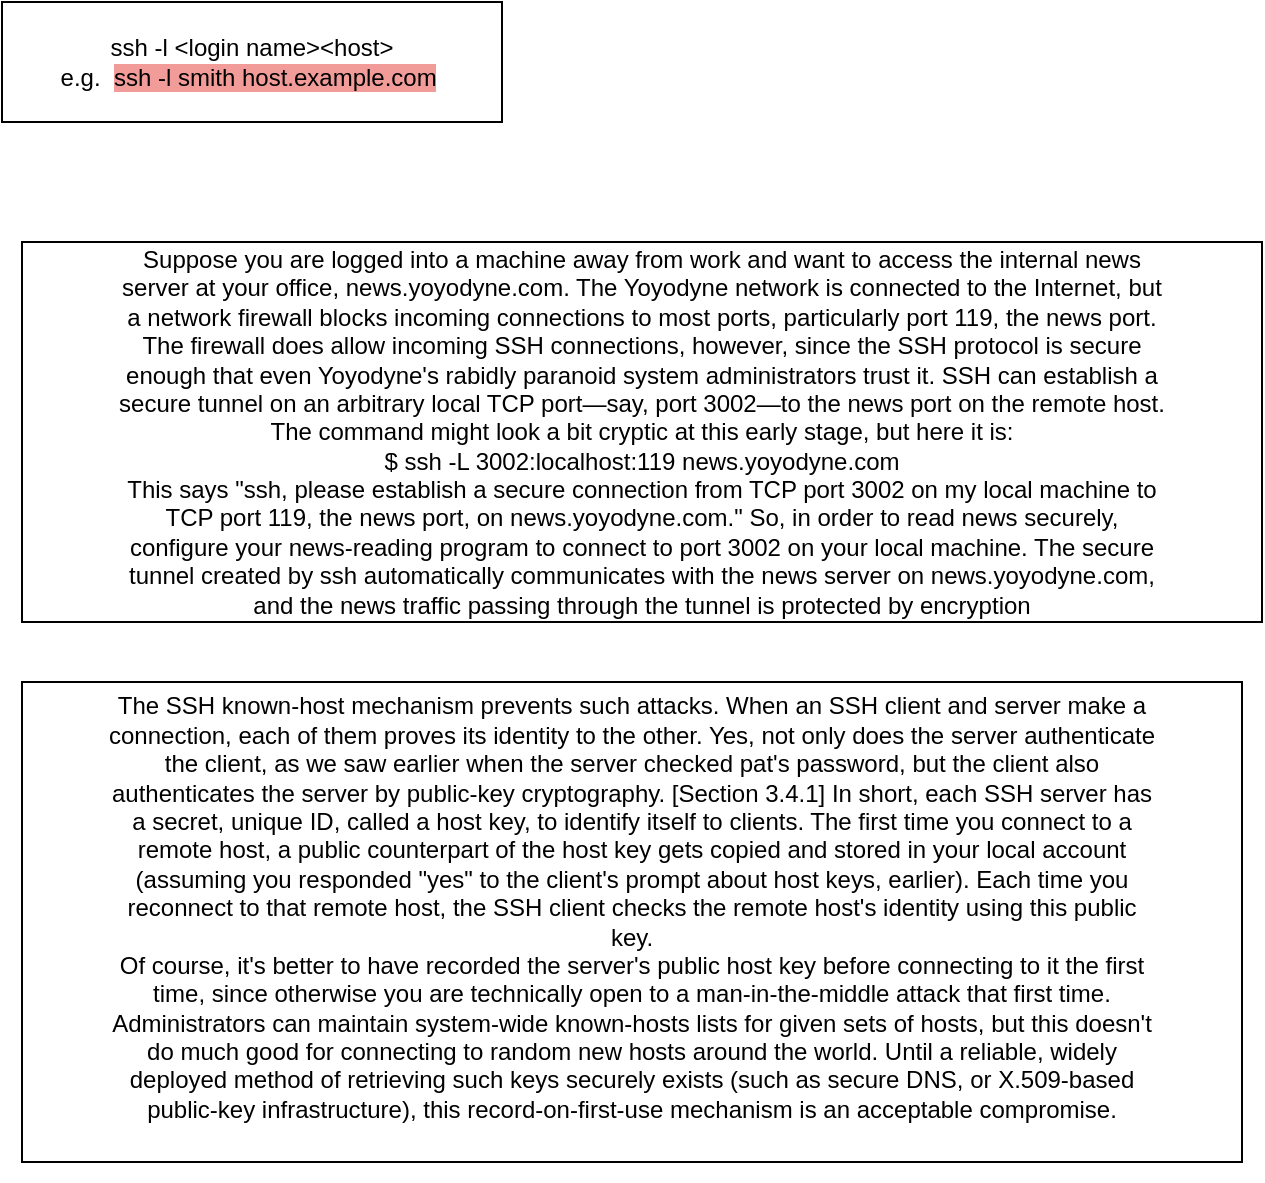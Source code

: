 <mxfile version="24.7.16">
  <diagram name="Page-1" id="UC88z4JvfZ4wH1oZzPjV">
    <mxGraphModel dx="954" dy="592" grid="1" gridSize="10" guides="1" tooltips="1" connect="1" arrows="1" fold="1" page="1" pageScale="1" pageWidth="827" pageHeight="1169" math="0" shadow="0">
      <root>
        <mxCell id="0" />
        <mxCell id="1" parent="0" />
        <mxCell id="y3DCLQSWJDc-LOxWI1N_-1" value="ssh -l &amp;lt;login name&amp;gt;&amp;lt;host&amp;gt;&lt;div&gt;e.g.&amp;nbsp; &lt;span style=&quot;background-color: rgb(241, 156, 153);&quot;&gt;ssh -l smith host.example.com&lt;/span&gt;&amp;nbsp;&lt;/div&gt;" style="rounded=0;whiteSpace=wrap;html=1;" parent="1" vertex="1">
          <mxGeometry x="110" y="70" width="250" height="60" as="geometry" />
        </mxCell>
        <mxCell id="_iTo6d5WVysLLQXhdV3J-1" value="Suppose you are logged into a machine away from work and want to access the internal news&lt;br/&gt;server at your office, news.yoyodyne.com. The Yoyodyne network is connected to the Internet, but&lt;br/&gt;a network firewall blocks incoming connections to most ports, particularly port 119, the news port.&lt;br/&gt;The firewall does allow incoming SSH connections, however, since the SSH protocol is secure&lt;br/&gt;enough that even Yoyodyne&#39;s rabidly paranoid system administrators trust it. SSH can establish a&lt;br/&gt;secure tunnel on an arbitrary local TCP port—say, port 3002—to the news port on the remote host.&lt;br/&gt;The command might look a bit cryptic at this early stage, but here it is:&lt;br/&gt;$ ssh -L 3002:localhost:119 news.yoyodyne.com&lt;br/&gt;This says &quot;ssh, please establish a secure connection from TCP port 3002 on my local machine to&lt;br/&gt;TCP port 119, the news port, on news.yoyodyne.com.&quot; So, in order to read news securely,&lt;br/&gt;configure your news-reading program to connect to port 3002 on your local machine. The secure&lt;br/&gt;tunnel created by ssh automatically communicates with the news server on news.yoyodyne.com,&lt;br/&gt;and the news traffic passing through the tunnel is protected by encryption" style="rounded=0;whiteSpace=wrap;html=1;" vertex="1" parent="1">
          <mxGeometry x="120" y="190" width="620" height="190" as="geometry" />
        </mxCell>
        <mxCell id="_iTo6d5WVysLLQXhdV3J-2" value="&#xa;The SSH known-host mechanism prevents such attacks. When an SSH client and server make a&#xa;connection, each of them proves its identity to the other. Yes, not only does the server authenticate&#xa;the client, as we saw earlier when the server checked pat&#39;s password, but the client also&#xa;authenticates the server by public-key cryptography. [Section 3.4.1] In short, each SSH server has&#xa;a secret, unique ID, called a host key, to identify itself to clients. The first time you connect to a&#xa;remote host, a public counterpart of the host key gets copied and stored in your local account&#xa;(assuming you responded &quot;yes&quot; to the client&#39;s prompt about host keys, earlier). Each time you&#xa;reconnect to that remote host, the SSH client checks the remote host&#39;s identity using this public&#xa;key.&#xa;Of course, it&#39;s better to have recorded the server&#39;s public host key before connecting to it the first&#xa;time, since otherwise you are technically open to a man-in-the-middle attack that first time.&#xa;Administrators can maintain system-wide known-hosts lists for given sets of hosts, but this doesn&#39;t&#xa;do much good for connecting to random new hosts around the world. Until a reliable, widely&#xa;deployed method of retrieving such keys securely exists (such as secure DNS, or X.509-based&#xa;public-key infrastructure), this record-on-first-use mechanism is an acceptable compromise. &#xa;&#xa;" style="rounded=0;whiteSpace=wrap;html=1;" vertex="1" parent="1">
          <mxGeometry x="120" y="410" width="610" height="240" as="geometry" />
        </mxCell>
      </root>
    </mxGraphModel>
  </diagram>
</mxfile>
